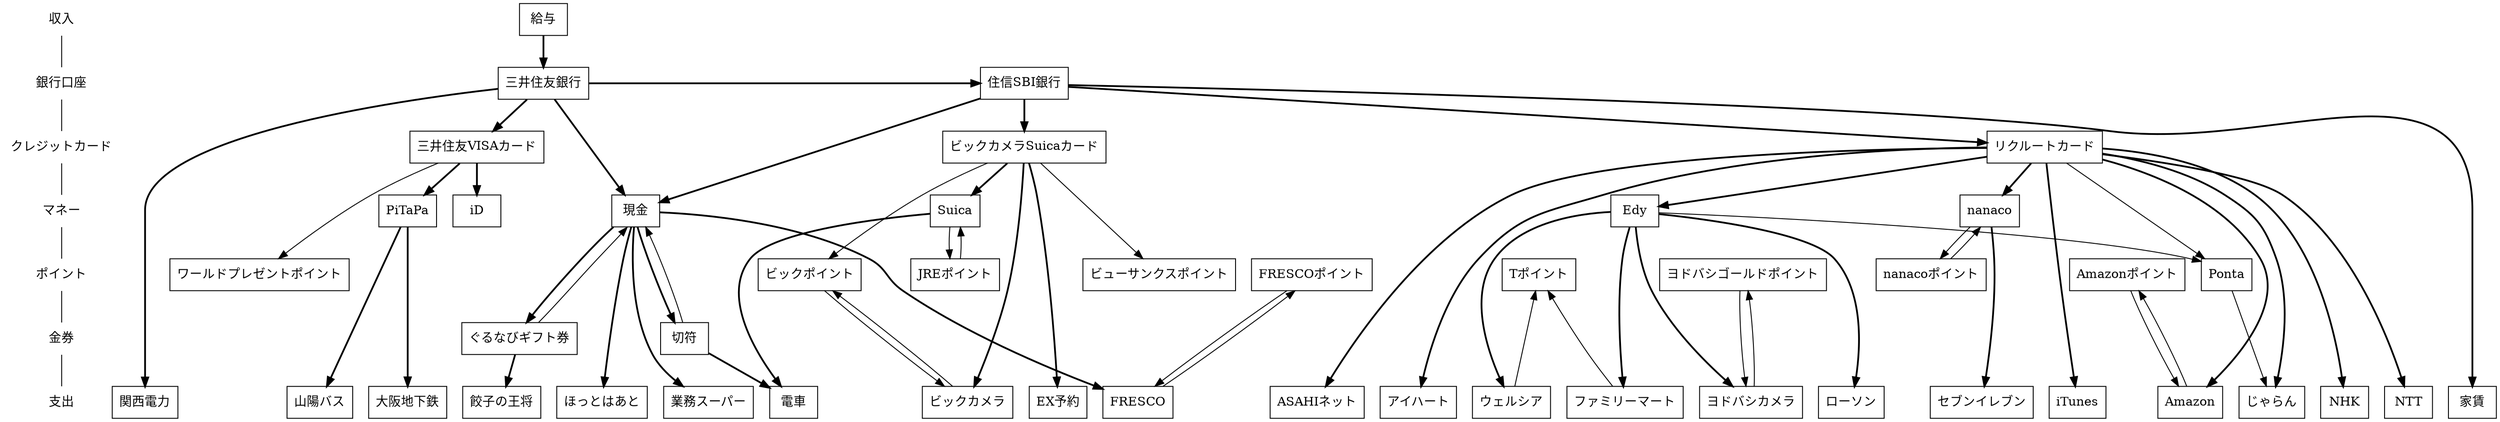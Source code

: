 // dot -Tsvg flow.dot -o flow.svg
digraph "MoneyFlow"
{
	node [ shape = box ];

	"収入", "銀行口座", "クレジットカード", "マネー", "ポイント", "金券", "支出" [shape = none];
	"収入" -> "銀行口座" -> "クレジットカード" -> "マネー" -> "ポイント" -> "金券" -> "支出" [arrowhead = none];
	{
		rank = same; "収入";
		給与;
	}

	{
		rank = same; "銀行口座";
		三井住友銀行;
		住信SBI銀行;
	}

	{
		rank = same; "クレジットカード";
		三井住友VISAカード;
		ビックカメラSuicaカード;
		リクルートカード;
	}

	{
		rank = same; "マネー";
		Suica;
		PiTaPa;
		現金;
		iD;
		nanaco;
		Edy;
	}

	{
		rank = same; "ポイント";
		// 共通ポイント
		Ponta;
		Tポイント;
		// クレジットカード関係
		ワールドプレゼントポイント;
		ビューサンクスポイント;
		// 独自ポイント
		JREポイント;
		ビックポイント;
		Amazonポイント;
		nanacoポイント;
		FRESCOポイント;
		ヨドバシゴールドポイント;
	}

	{
		rank = same; "金券";
		切符;
		ぐるなびギフト券;
	}

	{
		rank = same; "支出";
		家賃;
		// コンビニ
		ローソン;
		セブンイレブン;
		ファミリーマート;
		// 交通
		電車;
		大阪地下鉄;
		山陽バス;
		// インフラ
		NHK;
		NTT;
		ASAHIネット;
		関西電力;
		// 店舗
		アイハート;
		ウェルシア;
		ビックカメラ;
		ヨドバシカメラ;
		餃子の王将;
		ほっとはあと;
		FRESCO;
		業務スーパー;
		// ネット
		Amazon;
		iTunes;
		EX予約;
		じゃらん;
	}

	// SMBC
	給与 -> 三井住友銀行 [style="bold", weight=100];
	三井住友銀行 -> 現金, 住信SBI銀行, 関西電力 [style="bold", weight=100];

	// SMBC-Visa
	三井住友銀行 -> 三井住友VISAカード [style="bold", weight=100];
	三井住友VISAカード -> ワールドプレゼントポイント;
	// PiTaPa
	三井住友VISAカード -> PiTaPa [style="bold", weight=100];
	PiTaPa -> 大阪地下鉄 [style="bold", weight=100];
	PiTaPa -> 山陽バス [style="bold", weight=100];
	// iD
	三井住友VISAカード -> iD [style="bold", weight=100];

	// ビックカメラSuicaカード
	ビックカメラSuicaカード -> ビューサンクスポイント;
	ビックカメラSuicaカード -> ビックカメラ [style="bold", weight=100];
	ビックカメラ -> ビックポイント;
	ビックカメラSuicaカード -> ビックポイント -> ビックカメラ;
	ビックカメラSuicaカード -> Suica -> 電車 [style="bold", weight=100];
	ビックカメラSuicaカード -> EX予約 [style="bold", weight=100];
	Suica -> JREポイント -> Suica;

	// 住信SBI
	住信SBI銀行 -> 現金 [style="bold", weight=100];
	住信SBI銀行 -> 家賃 [style="bold", weight=100];
	住信SBI銀行 -> ビックカメラSuicaカード, リクルートカード [style="bold", weight=100];

	// リクルートカード
	リクルートカード -> NHK, NTT, ASAHIネット [style="bold", weight=100];
	リクルートカード -> iTunes [style="bold", weight=100];
	リクルートカード -> Amazon [style="bold", weight=100];
	リクルートカード -> じゃらん [style="bold", weight=100];
	リクルートカード -> アイハート [style="bold", weight=100];
	リクルートカード -> Edy [style="bold", weight=100];
	Edy -> ローソン [style="bold", weight=100];
	Edy -> ファミリーマート [style="bold", weight=100];
	ファミリーマート -> Tポイント;
	Edy -> ヨドバシカメラ [style="bold", weight=100];
	ヨドバシカメラ -> ヨドバシゴールドポイント -> ヨドバシカメラ;
	Edy -> ウェルシア [style="bold", weight=100];
	ウェルシア -> Tポイント;
	Edy -> Ponta;
	リクルートカード -> Ponta;
	Ponta -> じゃらん;
	Amazon -> Amazonポイント -> Amazon;
	リクルートカード -> nanaco [style="bold", weight=100];
	nanaco -> セブンイレブン [style="bold", weight=100];
	nanaco -> nanacoポイント -> nanaco;

	// 現金
	現金 -> FRESCO [style="bold", weight=100];
	FRESCO -> FRESCOポイント -> FRESCO;
	現金 -> ぐるなびギフト券 -> 餃子の王将 [style="bold", weight=100];
	ぐるなびギフト券 -> 現金;
	現金 -> ほっとはあと [style="bold", weight=100];
	現金 -> 業務スーパー [style="bold", weight=100];

	現金 -> 切符 -> 電車 [style="bold", weight=100];
	切符 -> 現金;
} 
